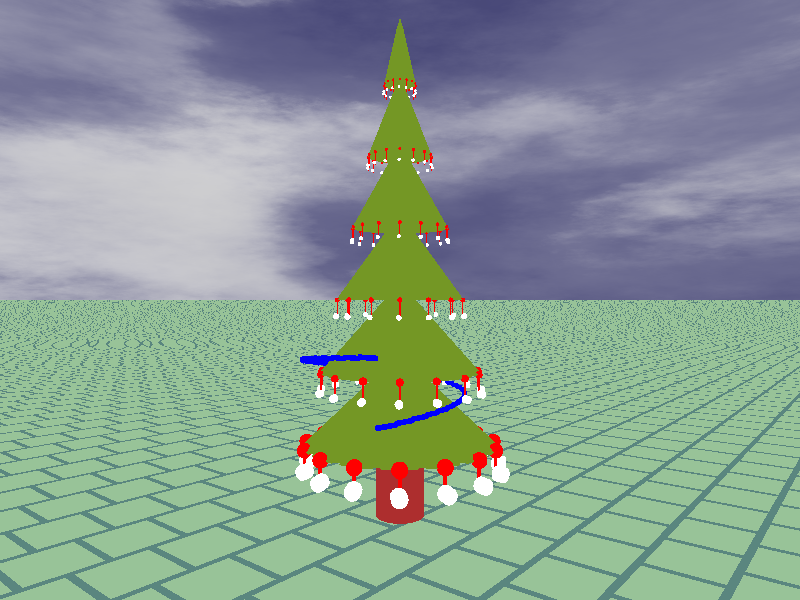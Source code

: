 #include "shapes.inc"
#include "colors.inc"
#include "textures.inc"
#include "woods.inc"
#include "glass.inc"
#include "metals.inc"
#include "functions.inc"
#include "stones1.inc"
#include "skies.inc"

#declare Pi = 3.141592653589793384626;

#declare axe=0;
#declare lumpoint=10;
#declare Start=0;
#declare End=2*Pi;
#declare My_Clock=Start+(End-Start)*clock;
#declare sca=25;  

camera{   
    location <0.1*sca,1*sca,9>
    look_at <0,0,9>
    sky <0,0,1>
    right <-image_width/image_height,0,0>
}
    
light_source { <-17,0,0> color Magenta }
light_source { <0,0,0> color White }
light_source { <0,0,0> color rgb <0.75,0.5,0.59>spotlight radius 2 falloff 10 tightness 10 point_at <10,0,0>}
light_source { <0,10,0> color rgb <0.5,0.5,0.49>}
light_source { <10,10,10> color rgb <0.825,0.5,0.9>}                                                         
light_source { <0,0,0> color Red }
light_source { <0,0,0> color Green }
light_source { <10,10,10> color rgb <0.5,0.25,0.49>} 

#declare use_phot=0;
#declare use_area=0;

background {White}

global_settings{
    max_trace_level 60
    ambient_light 1.00
    assumed_gamma 2.0
    #if (use_phot)
        spacing .025
        autostop 0
    }
    #end
}

#declare ciel=1;
#if (ciel)
    sky_sphere {S_Cloud5 rotate <90,0.051, 1>}
#end  

//sol
plane{
    -z 150
    material{  
        texture{
            pigment{  
            
                brick color  GreenCopper,
                color PaleGreen mortar 5 brick_size 50        
                //color White             
            } 
            finish{
                phong 0.8
                ambient 0.85
                diffuse 0.
                reflection 0.2                  
            }
        } 
        interior{ 
            ior 1.333 
            fade_distance 1
            fade_power 1
            fade_color <0,0.0,0>
            caustics 2.5
        }
    }
    rotate <0,0,45>
}  

///////// SAPIN

#declare hauteurTronc = 3; 
#declare rayonTronc = 3;
#declare rTronc = 1;
#declare nbEtageBranches=6;
#declare rayonCone=4;
#declare i=0; 
#declare nbBoulesSapin=15; 
#declare nbCylindreSapin=15;
#declare rayonBoulesSapin=0.3;  
#declare rotation = (2*Pi/nbBoulesSapin)+1.05;  //pour placer les boules au milieu des branches
                   
                   
#declare P0=<rayonCone,rayonCone>;
#declare P1=<1,1>;
#declare P2=<0.5,0.5>;
#declare P3=<(rayonCone*(1-i/nbEtageBranches)),(rayonCone*(1-i/nbEtageBranches))>;  
#declare rayonGuirlande = 0.1;

#declare tab1=array[4];
#declare tab1[0]=P0;
#declare tab1[1]=P1;
#declare tab1[2]=P2;
#declare tab1[3]=P3;  
        
#declare c=0;   
#declare n=50;    
#declare tabPt=array[n+1];     
     
#declare p=0;  
#declare monEtage=0;  
#declare rayonGuirlande = 0.1;              
               
                        
#declare monSapin=object
{
    union{ 
        /////////////////////////////TRONC
                                      
        cylinder{ 
            <0,0,0>
            <0,0,hauteurTronc>
            rTronc 
             pigment {    
               color Brown
            }               
        }
           
         
       
       #while(i<nbEtageBranches) 
                            
            union
            {
                 difference
                 {   
                    ///////////////////////////////////Branches
                    cone
                    { 
                         <0,0,hauteurTronc+(i*3)> (rayonCone*(1-i/nbEtageBranches))
                         <0,0,hauteurTronc+(i+1)*3> ((1-(i+1)/nbEtageBranches))
                    } 
                    
                    //STRIES DES BRANCHES
                    #declare j=0;
                    #while(j<nbCylindreSapin) 
                          
                        #declare rayonC=rayonCone*(1-i/nbEtageBranches);  
                        #declare rayonC2=(1-(1+i)/nbEtageBranches);                                  
                        #declare theta=2*Pi*j/nbCylindreSapin;                                
                        #declare monZ=hauteurTronc+i*rayonTronc;
                        #declare monZ2=hauteurTronc+(i+1)*rayonTronc; 
                          
                        cylinder  //pour faire les stries des branches
                        {    
                            <rayonC*cos (theta),rayonC*sin(theta),monZ>
                            <rayonC2*cos (theta),rayonC2*sin(theta),monZ2>                                 
                            ((1-(i)/nbEtageBranches))/6
                        }  
                        
                         
                        #declare j=j+1;
                    #end                          
                 
                    pigment
                    { 
                        //rgbt <0,0,0,1>
                        color MediumForestGreen
                    }
                 }
                 //Boules sur le sapin avec leur ficelles 
                 #declare k=0;                 
                                                            
                 #while(k<nbBoulesSapin)   
                 
                    #declare rayon=rayonCone*(1-i/nbEtageBranches); 
                    #declare monZ=i*nbEtageBranches;
                    #declare theta2=k*2*Pi/nbBoulesSapin + rotation;
                    
                    union{ 
                        sphere
                        {                           
                            <rayon*cos(theta2),rayon*sin(theta2),hauteurTronc+(monZ/2)>
                            rayonBoulesSapin/(i+1)
                                
                     
                        }   
                        cylinder
                        {                                                              
                            <rayon*cos(theta2),rayon*sin(theta2),hauteurTronc+(monZ/2)-0.45-(nbEtageBranches-i)/20>
                            <rayon*cos(theta2),rayon*sin(theta2),hauteurTronc+(monZ/2)>
                             rayonBoulesSapin/(i+1)/4
                             
                        } 
                         
                        lathe
                        {
                          linear_spline 
                          4 //nbr_Pt
                          <0.3/(i+1),0>, <0.3/(i+1),0.4/(i+1)>, <0,0.3/(i+1)>, <0,0.1/(i+1)>  
                          rotate<0,0,12*k>     
                          translate<rayon*cos(theta2)+0.09,rayon*sin(theta2)+0.5,hauteurTronc+(monZ/2)-0.45-(nbEtageBranches-i)/20> 
                          pigment {White transmit .5} 
                        }      
                         
                        pigment
                        {
                            rgb <255,0,0> 
                        }
                        finish
                        { phong 0.8 ambient 1 diffuse 0.5 reflection 0.5}   
                        
                                        
                    }
                       
                    
                    
                    #declare k=k+1;
                 #end //FIN WHILE BOULES SAPIN
            } 
           
            
            #declare i=i+1;
         #end
          }
}                        

     

                        
object{         
    monSapin
}  
        

//mesGuirlandes  ////////////////////////////////////////
/////////////////GUIRLANDE
                       
  
 #declare monEtage =0;
 
 #while (monEtage<nbEtageBranches)
      
    #declare rayon=rayonCone*(1-monEtage/nbEtageBranches) ;
    #declare monZ=hauteurTronc+monEtage*rayonTronc;
    #declare theta=monEtage*2*Pi/nbBoulesSapin + rotation;
            
    
 /*  #declare theta=p*2*Pi/nbEtageBranches;
    #declare P0=<1+monEtage,hauteurTronc+monEtage>;
    #declare P1=<8+monEtage, 8+monEtage>;
    #declare P2=<8+monEtage, -10+monEtage>;
    #declare P3=<0, 3+monEtage>;           */
    
    #declare P0=<rayon*(monEtage+3) * cos(theta), rayon*(monEtage+1) * sin(theta)>;
    #declare P1=<rayon*(monEtage+3) * cos(theta+Pi/2), rayon*(monEtage+1) * sin(theta+Pi/2)-5>;
    #declare P2=<rayon*(monEtage+3) * cos(theta+3*Pi/2), rayon*(monEtage+1) * sin(theta+3*Pi/2)-5>;
    #declare P3=<rayon*(monEtage+3) * cos(theta+4*Pi/2), rayon*(monEtage+1) * sin(theta+4*Pi/2)+monEtage>;
      
   
    
    #declare tab1[0]=P0;
    #declare tab1[1]=P1;
    #declare tab1[2]=P2;
    #declare tab1[3]=P3;
     
     /*lathe
     {
          bezier_spline 
          4 //nbr_Pt
          tab1[0],tab1[1],
          tab1[2],tab1[3]   
          translate < 1,3,hauteurTronc+monEtage>
          pigment {Green transmit .5} 
     } */
       
        
     #while (c<n+1)         
             
        #declare t0 = c/n;
                       
        #declare tabPt[c]=pow(1-t0,3)*tab1[0]+3*pow(1-t0,2)*t0*tab1[1]+3*(1-t0)*pow(t0,2)*tab1[2]+pow(t0,3)*tab1[3];
        #declare c=c+1;
     #end
     #while(p<n)            
           
            cylinder{
                tabPt[p] 
                tabPt[p+1] 
                rayonGuirlande   
                translate<0,0,hauteurTronc+(monZ/2)+p*0.05> //+p presque tourbillon x)
                pigment {color Blue}  
                }             
            #declare p=p+1;   
     
     #end  
     
     #declare monEtage=monEtage+1; 
 #end
  
                                